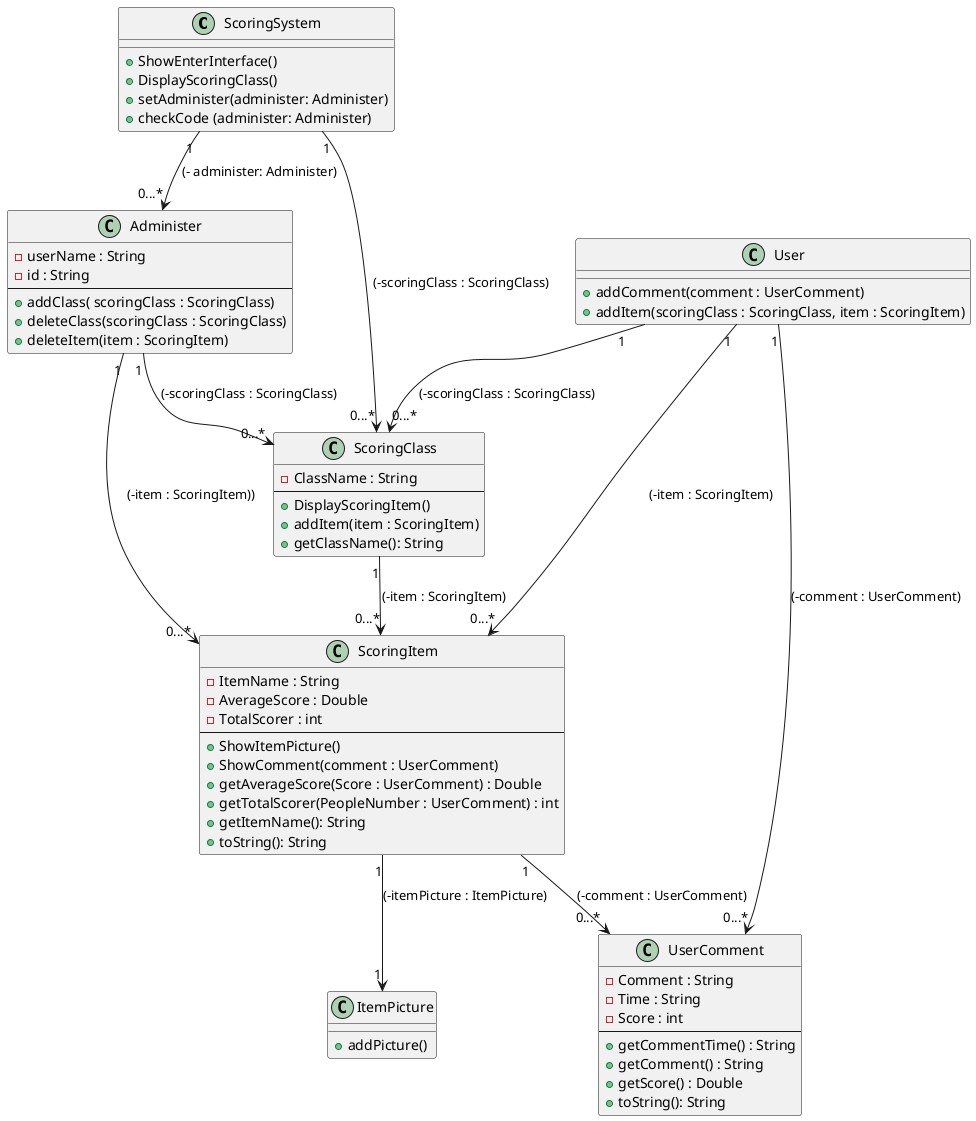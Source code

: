 @startuml
'https://plantuml.com/class-diagram

class ScoringSystem
{
+ ShowEnterInterface()
+ DisplayScoringClass()
+ setAdminister(administer: Administer)
+ checkCode (administer: Administer)
}
class Administer
{
- userName : String
- id : String
--
+ addClass( scoringClass : ScoringClass)
+ deleteClass(scoringClass : ScoringClass)
+ deleteItem(item : ScoringItem)
}

class ScoringClass
{
- ClassName : String
--
+ DisplayScoringItem()
+ addItem(item : ScoringItem)
+ getClassName(): String
}
class ScoringItem
{
- ItemName : String
- AverageScore : Double
- TotalScorer : int
--
+ ShowItemPicture()
+ ShowComment(comment : UserComment)
+ getAverageScore(Score : UserComment) : Double
+ getTotalScorer(PeopleNumber : UserComment) : int
+ getItemName(): String
+ toString(): String
}
class ItemPicture
{
+ addPicture()
}


class User
{
+ addComment(comment : UserComment)
+ addItem(scoringClass : ScoringClass, item : ScoringItem)
}
class UserComment
{
- Comment : String
- Time : String
- Score : int
--
+ getCommentTime() : String
+ getComment() : String
+ getScore() : Double
+ toString(): String
}


ScoringSystem "1" --> "0...*" ScoringClass : (-scoringClass : ScoringClass)
ScoringClass "1" --> "0...*" ScoringItem : (-item : ScoringItem)
User "1" --> "0...*" ScoringClass : (-scoringClass : ScoringClass)
User "1" --> "0...*" ScoringItem : (-item : ScoringItem)

ScoringSystem "1" --> "0...*" Administer : (- administer: Administer)
Administer "1" --> "0...*" ScoringClass : (-scoringClass : ScoringClass)
Administer "1" --> "0...*" ScoringItem : (-item : ScoringItem))

User "1" -->  "0...*" UserComment : (-comment : UserComment)

ScoringItem "1" --> "0...*" UserComment : (-comment : UserComment)
ScoringItem "1" --> "1" ItemPicture : (-itemPicture : ItemPicture)


@enduml